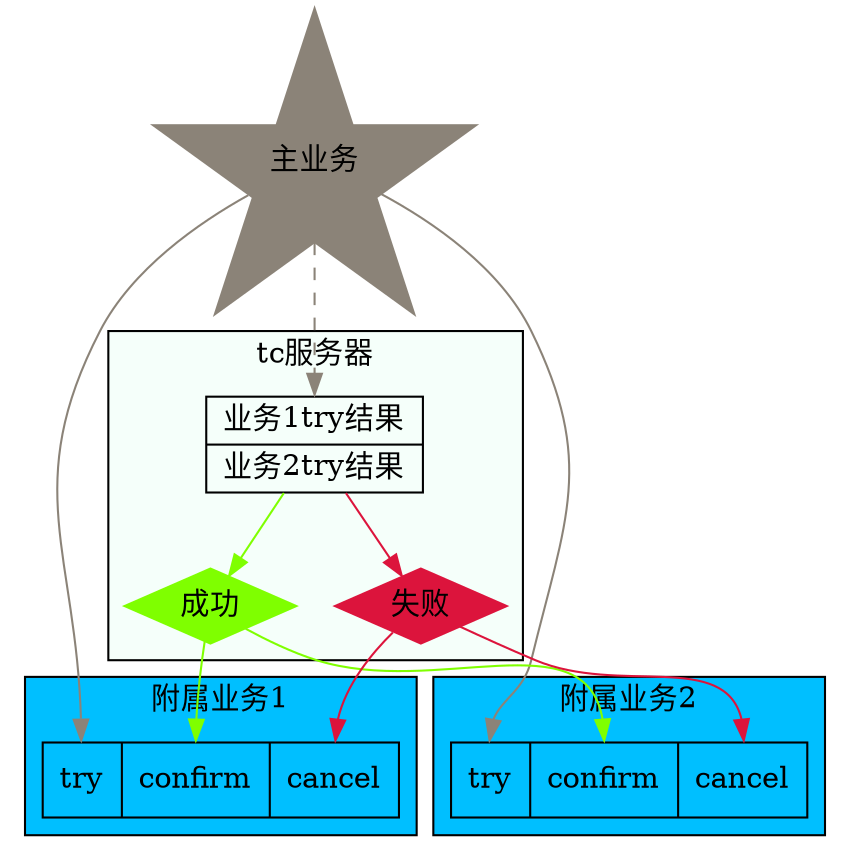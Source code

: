 

digraph TD{
//     graph [splines="polyline"]

  s0[label="主业务",style="filled",color="antiquewhite4",shape="star"]

  subgraph cluster_s1{
        node[shape="record"]
        label="附属业务1";
        bgcolor="deepskyblue"
        s1[label="<f0>try|<f1>confirm|<f2>cancel"]

  }
  subgraph cluster_s2{
        node[shape="record"]
        label="附属业务2";
        bgcolor="deepskyblue"
        s2[label="<f0>try|<f1>confirm|<f2>cancel"]

  }

  subgraph cluster_tc{

        node[shape="record"]
        label="tc服务器";
        bgcolor="mintcream"
        tc[label="{<t0>业务1try结果|<t1>业务2try结果}"]
        success[label="成功",style="filled",color="chartreuse",shape="diamond"]
        fail[label="失败",style="filled",color="crimson",shape="diamond"]
        tc->success[color="chartreuse"]
        tc->fail[color="crimson"]

  }

  s0->s1:f0[color="antiquewhite4"]
  s0->s2:f0[color="antiquewhite4"]
  s0->tc[headport=n,color="antiquewhite4",style="dashed"]



  success->s2:f1[color="chartreuse"]
  success->s1:f1[color="chartreuse"]
  fail->s2:f2[color="crimson"]
  fail->s1:f2[color="crimson"]

}